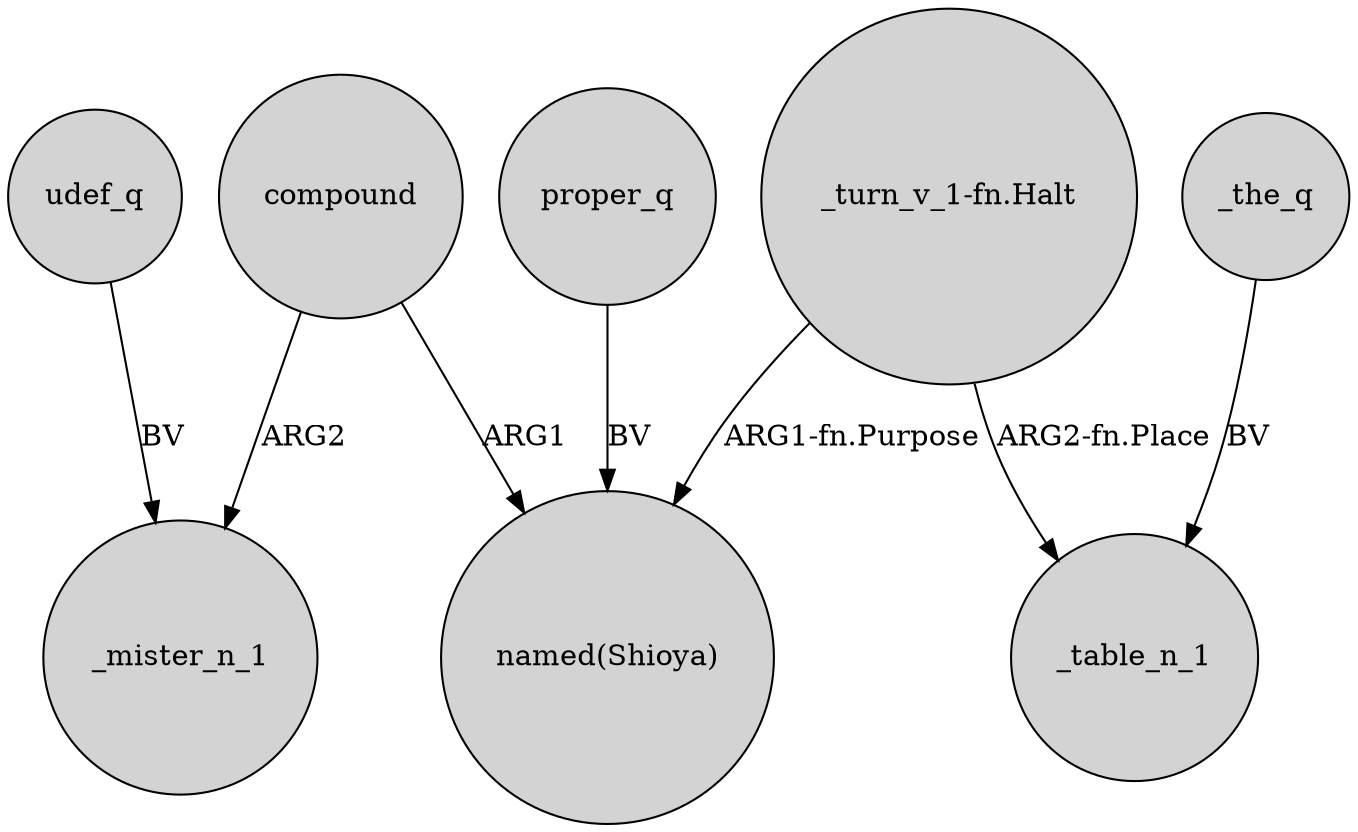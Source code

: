 digraph {
	node [shape=circle style=filled]
	compound -> "named(Shioya)" [label=ARG1]
	proper_q -> "named(Shioya)" [label=BV]
	compound -> _mister_n_1 [label=ARG2]
	udef_q -> _mister_n_1 [label=BV]
	_the_q -> _table_n_1 [label=BV]
	"_turn_v_1-fn.Halt" -> _table_n_1 [label="ARG2-fn.Place"]
	"_turn_v_1-fn.Halt" -> "named(Shioya)" [label="ARG1-fn.Purpose"]
}
